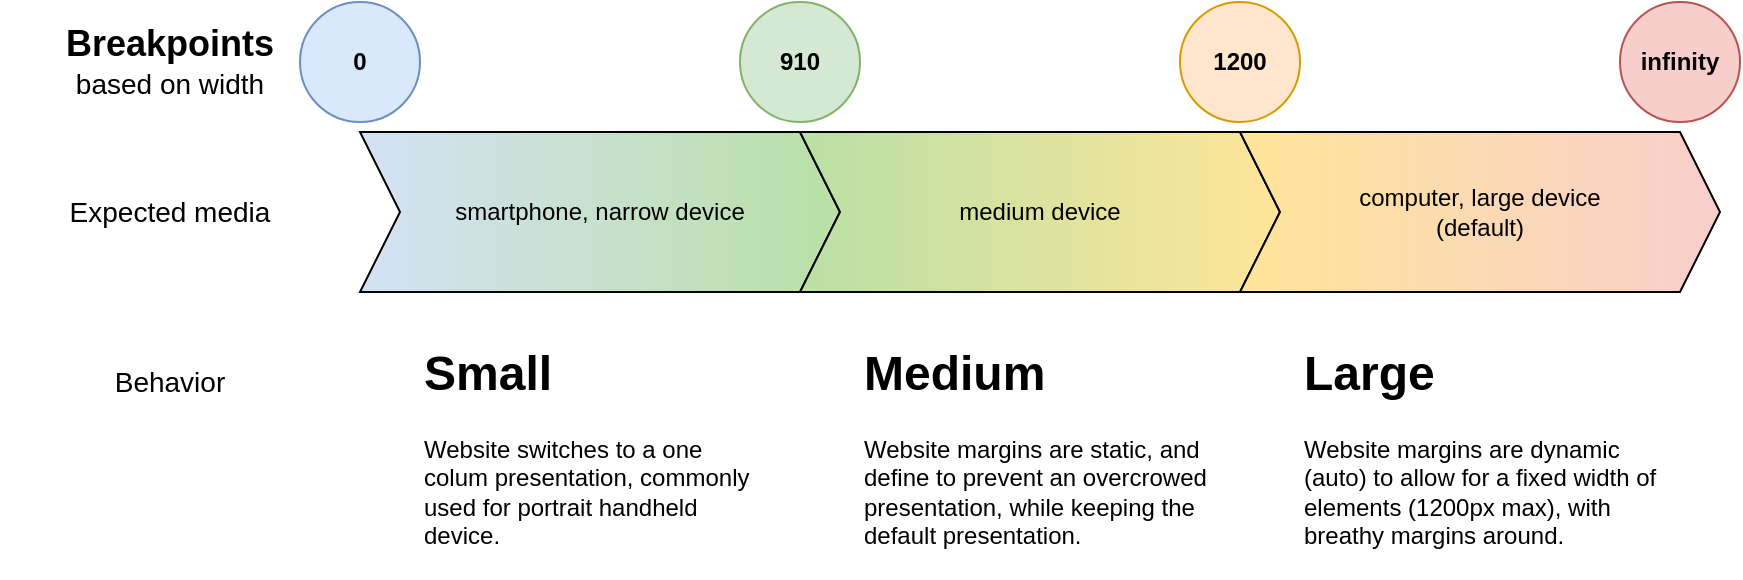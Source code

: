 <mxfile version="24.7.16">
  <diagram name="Page-1" id="CBBNJy-QDgzTir89KddK">
    <mxGraphModel dx="2261" dy="744" grid="1" gridSize="10" guides="1" tooltips="1" connect="1" arrows="1" fold="1" page="1" pageScale="1" pageWidth="827" pageHeight="1169" math="0" shadow="0">
      <root>
        <mxCell id="0" />
        <mxCell id="1" parent="0" />
        <mxCell id="zJVQi5kHX6_gb_kTTG_k-1" value="smartphone, narrow device" style="shape=step;perimeter=stepPerimeter;whiteSpace=wrap;html=1;fixedSize=1;gradientColor=#B9E0A5;gradientDirection=east;fillColor=#D4E1F5;" vertex="1" parent="1">
          <mxGeometry x="80" y="320" width="240" height="80" as="geometry" />
        </mxCell>
        <mxCell id="zJVQi5kHX6_gb_kTTG_k-2" value="medium device" style="shape=step;perimeter=stepPerimeter;whiteSpace=wrap;html=1;fixedSize=1;gradientColor=#FFE599;gradientDirection=east;fillColor=#B9E0A5;" vertex="1" parent="1">
          <mxGeometry x="300" y="320" width="240" height="80" as="geometry" />
        </mxCell>
        <mxCell id="zJVQi5kHX6_gb_kTTG_k-3" value="computer, large device&lt;div&gt;(default)&lt;/div&gt;" style="shape=step;perimeter=stepPerimeter;whiteSpace=wrap;html=1;fixedSize=1;gradientColor=#F8CECC;fillColor=#FFE599;gradientDirection=east;" vertex="1" parent="1">
          <mxGeometry x="520" y="320" width="240" height="80" as="geometry" />
        </mxCell>
        <mxCell id="zJVQi5kHX6_gb_kTTG_k-4" value="&lt;b&gt;&lt;font style=&quot;font-size: 18px;&quot;&gt;Breakpoints&lt;/font&gt;&lt;/b&gt;&lt;div&gt;&lt;font style=&quot;font-size: 14px;&quot;&gt;based on width&lt;/font&gt;&lt;/div&gt;" style="text;html=1;align=center;verticalAlign=middle;whiteSpace=wrap;rounded=0;" vertex="1" parent="1">
          <mxGeometry x="-100" y="270" width="170" height="30" as="geometry" />
        </mxCell>
        <mxCell id="zJVQi5kHX6_gb_kTTG_k-5" value="&lt;b&gt;0&lt;/b&gt;" style="ellipse;whiteSpace=wrap;html=1;aspect=fixed;fillColor=#dae8fc;strokeColor=#6c8ebf;" vertex="1" parent="1">
          <mxGeometry x="50" y="255" width="60" height="60" as="geometry" />
        </mxCell>
        <mxCell id="zJVQi5kHX6_gb_kTTG_k-6" value="&lt;b&gt;910&lt;/b&gt;" style="ellipse;whiteSpace=wrap;html=1;aspect=fixed;fillColor=#d5e8d4;strokeColor=#82b366;" vertex="1" parent="1">
          <mxGeometry x="270" y="255" width="60" height="60" as="geometry" />
        </mxCell>
        <mxCell id="zJVQi5kHX6_gb_kTTG_k-7" value="&lt;b&gt;1200&lt;/b&gt;" style="ellipse;whiteSpace=wrap;html=1;aspect=fixed;fillColor=#ffe6cc;strokeColor=#d79b00;" vertex="1" parent="1">
          <mxGeometry x="490" y="255" width="60" height="60" as="geometry" />
        </mxCell>
        <mxCell id="zJVQi5kHX6_gb_kTTG_k-9" value="&lt;b&gt;infinity&lt;/b&gt;" style="ellipse;whiteSpace=wrap;html=1;aspect=fixed;fillColor=#f8cecc;strokeColor=#b85450;" vertex="1" parent="1">
          <mxGeometry x="710" y="255" width="60" height="60" as="geometry" />
        </mxCell>
        <mxCell id="zJVQi5kHX6_gb_kTTG_k-10" value="&lt;font style=&quot;font-size: 14px;&quot;&gt;Expected media&lt;/font&gt;" style="text;html=1;align=center;verticalAlign=middle;whiteSpace=wrap;rounded=0;" vertex="1" parent="1">
          <mxGeometry x="-75" y="345" width="120" height="30" as="geometry" />
        </mxCell>
        <mxCell id="zJVQi5kHX6_gb_kTTG_k-11" value="&lt;font style=&quot;font-size: 14px;&quot;&gt;Behavior&lt;/font&gt;" style="text;html=1;align=center;verticalAlign=middle;whiteSpace=wrap;rounded=0;" vertex="1" parent="1">
          <mxGeometry x="-75" y="430" width="120" height="30" as="geometry" />
        </mxCell>
        <mxCell id="zJVQi5kHX6_gb_kTTG_k-12" value="&lt;h1 style=&quot;margin-top: 0px;&quot;&gt;Small&lt;/h1&gt;&lt;p style=&quot;&quot;&gt;Website switches to a one colum&amp;nbsp;&lt;span style=&quot;background-color: initial;&quot;&gt;presentation, commonly used for portrait handheld device.&lt;/span&gt;&lt;/p&gt;" style="text;html=1;whiteSpace=wrap;overflow=hidden;rounded=0;" vertex="1" parent="1">
          <mxGeometry x="110" y="420" width="180" height="120" as="geometry" />
        </mxCell>
        <mxCell id="zJVQi5kHX6_gb_kTTG_k-13" value="&lt;h1 style=&quot;margin-top: 0px;&quot;&gt;Medium&lt;/h1&gt;&lt;p style=&quot;&quot;&gt;Website margins are static, and define to prevent an overcrowed presentation, while keeping the default presentation.&lt;/p&gt;" style="text;html=1;whiteSpace=wrap;overflow=hidden;rounded=0;" vertex="1" parent="1">
          <mxGeometry x="330" y="420" width="180" height="120" as="geometry" />
        </mxCell>
        <mxCell id="zJVQi5kHX6_gb_kTTG_k-14" value="&lt;h1 style=&quot;margin-top: 0px;&quot;&gt;Large&lt;/h1&gt;&lt;p style=&quot;&quot;&gt;Website margins are dynamic (auto) to allow for a fixed width of elements (1200px max), with breathy margins around.&lt;/p&gt;" style="text;html=1;whiteSpace=wrap;overflow=hidden;rounded=0;" vertex="1" parent="1">
          <mxGeometry x="550" y="420" width="180" height="120" as="geometry" />
        </mxCell>
      </root>
    </mxGraphModel>
  </diagram>
</mxfile>
